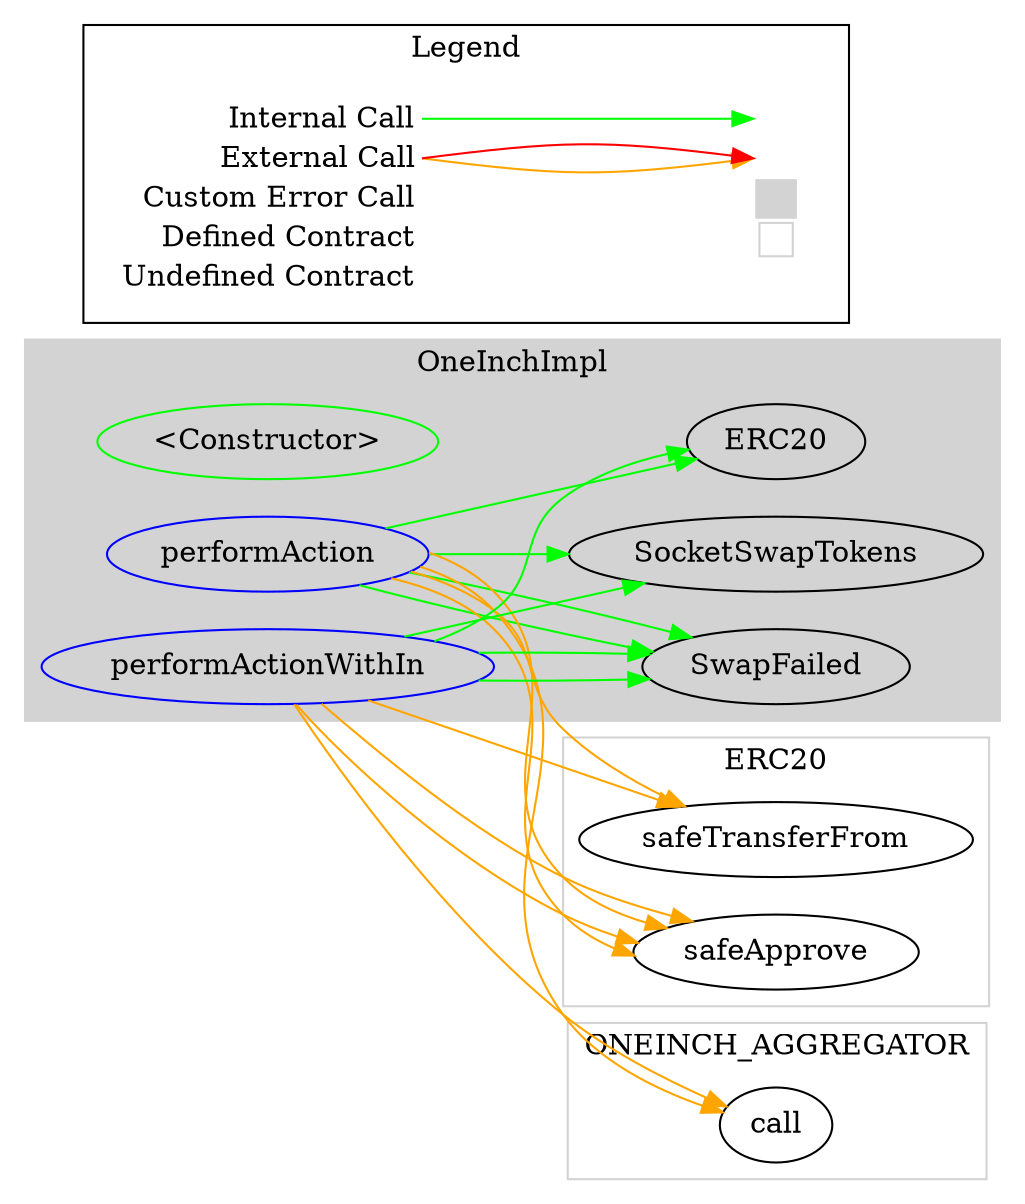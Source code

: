 digraph G {
  graph [ ratio = "auto", page = "100", compound =true ];
subgraph "clusterOneInchImpl" {
  graph [ label = "OneInchImpl", color = "lightgray", style = "filled", bgcolor = "lightgray" ];
  "OneInchImpl.<Constructor>" [ label = "<Constructor>", color = "green" ];
  "OneInchImpl.performAction" [ label = "performAction", color = "blue" ];
  "OneInchImpl.performActionWithIn" [ label = "performActionWithIn", color = "blue" ];
  "OneInchImpl.ERC20" [ label = "ERC20" ];
  "OneInchImpl.SwapFailed" [ label = "SwapFailed" ];
  "OneInchImpl.SocketSwapTokens" [ label = "SocketSwapTokens" ];
}

subgraph "clusterERC20" {
  graph [ label = "ERC20", color = "lightgray" ];
  "ERC20.safeTransferFrom" [ label = "safeTransferFrom" ];
  "ERC20.safeApprove" [ label = "safeApprove" ];
}

subgraph "clusterONEINCH_AGGREGATOR" {
  graph [ label = "ONEINCH_AGGREGATOR", color = "lightgray" ];
  "ONEINCH_AGGREGATOR.call" [ label = "call" ];
}

  "OneInchImpl.performAction";
  "OneInchImpl.ERC20";
  "ERC20.safeTransferFrom";
  "ERC20.safeApprove";
  "ONEINCH_AGGREGATOR.call";
  "OneInchImpl.SwapFailed";
  "OneInchImpl.SocketSwapTokens";
  "OneInchImpl.performActionWithIn";
  "OneInchImpl.performAction" -> "OneInchImpl.ERC20" [ color = "green" ];
  "OneInchImpl.performAction" -> "ERC20.safeTransferFrom" [ color = "orange" ];
  "OneInchImpl.performAction" -> "ERC20.safeApprove" [ color = "orange" ];
  "OneInchImpl.performAction" -> "ONEINCH_AGGREGATOR.call" [ color = "orange" ];
  "OneInchImpl.performAction" -> "ERC20.safeApprove" [ color = "orange" ];
  "OneInchImpl.performAction" -> "OneInchImpl.SwapFailed" [ color = "green" ];
  "OneInchImpl.performAction" -> "OneInchImpl.SwapFailed" [ color = "green" ];
  "OneInchImpl.performAction" -> "OneInchImpl.SocketSwapTokens" [ color = "green" ];
  "OneInchImpl.performActionWithIn" -> "OneInchImpl.ERC20" [ color = "green" ];
  "OneInchImpl.performActionWithIn" -> "ERC20.safeTransferFrom" [ color = "orange" ];
  "OneInchImpl.performActionWithIn" -> "ERC20.safeApprove" [ color = "orange" ];
  "OneInchImpl.performActionWithIn" -> "ONEINCH_AGGREGATOR.call" [ color = "orange" ];
  "OneInchImpl.performActionWithIn" -> "ERC20.safeApprove" [ color = "orange" ];
  "OneInchImpl.performActionWithIn" -> "OneInchImpl.SwapFailed" [ color = "green" ];
  "OneInchImpl.performActionWithIn" -> "OneInchImpl.SwapFailed" [ color = "green" ];
  "OneInchImpl.performActionWithIn" -> "OneInchImpl.SocketSwapTokens" [ color = "green" ];


rankdir=LR
node [shape=plaintext]
subgraph cluster_01 { 
label = "Legend";
key [label=<<table border="0" cellpadding="2" cellspacing="0" cellborder="0">
  <tr><td align="right" port="i1">Internal Call</td></tr>
  <tr><td align="right" port="i2">External Call</td></tr>
  <tr><td align="right" port="i2">Custom Error Call</td></tr>
  <tr><td align="right" port="i3">Defined Contract</td></tr>
  <tr><td align="right" port="i4">Undefined Contract</td></tr>
  </table>>]
key2 [label=<<table border="0" cellpadding="2" cellspacing="0" cellborder="0">
  <tr><td port="i1">&nbsp;&nbsp;&nbsp;</td></tr>
  <tr><td port="i2">&nbsp;&nbsp;&nbsp;</td></tr>
  <tr><td port="i3" bgcolor="lightgray">&nbsp;&nbsp;&nbsp;</td></tr>
  <tr><td port="i4">
    <table border="1" cellborder="0" cellspacing="0" cellpadding="7" color="lightgray">
      <tr>
       <td></td>
      </tr>
     </table>
  </td></tr>
  </table>>]
key:i1:e -> key2:i1:w [color="green"]
key:i2:e -> key2:i2:w [color="orange"]
key:i2:e -> key2:i2:w [color="red"]
}
}

